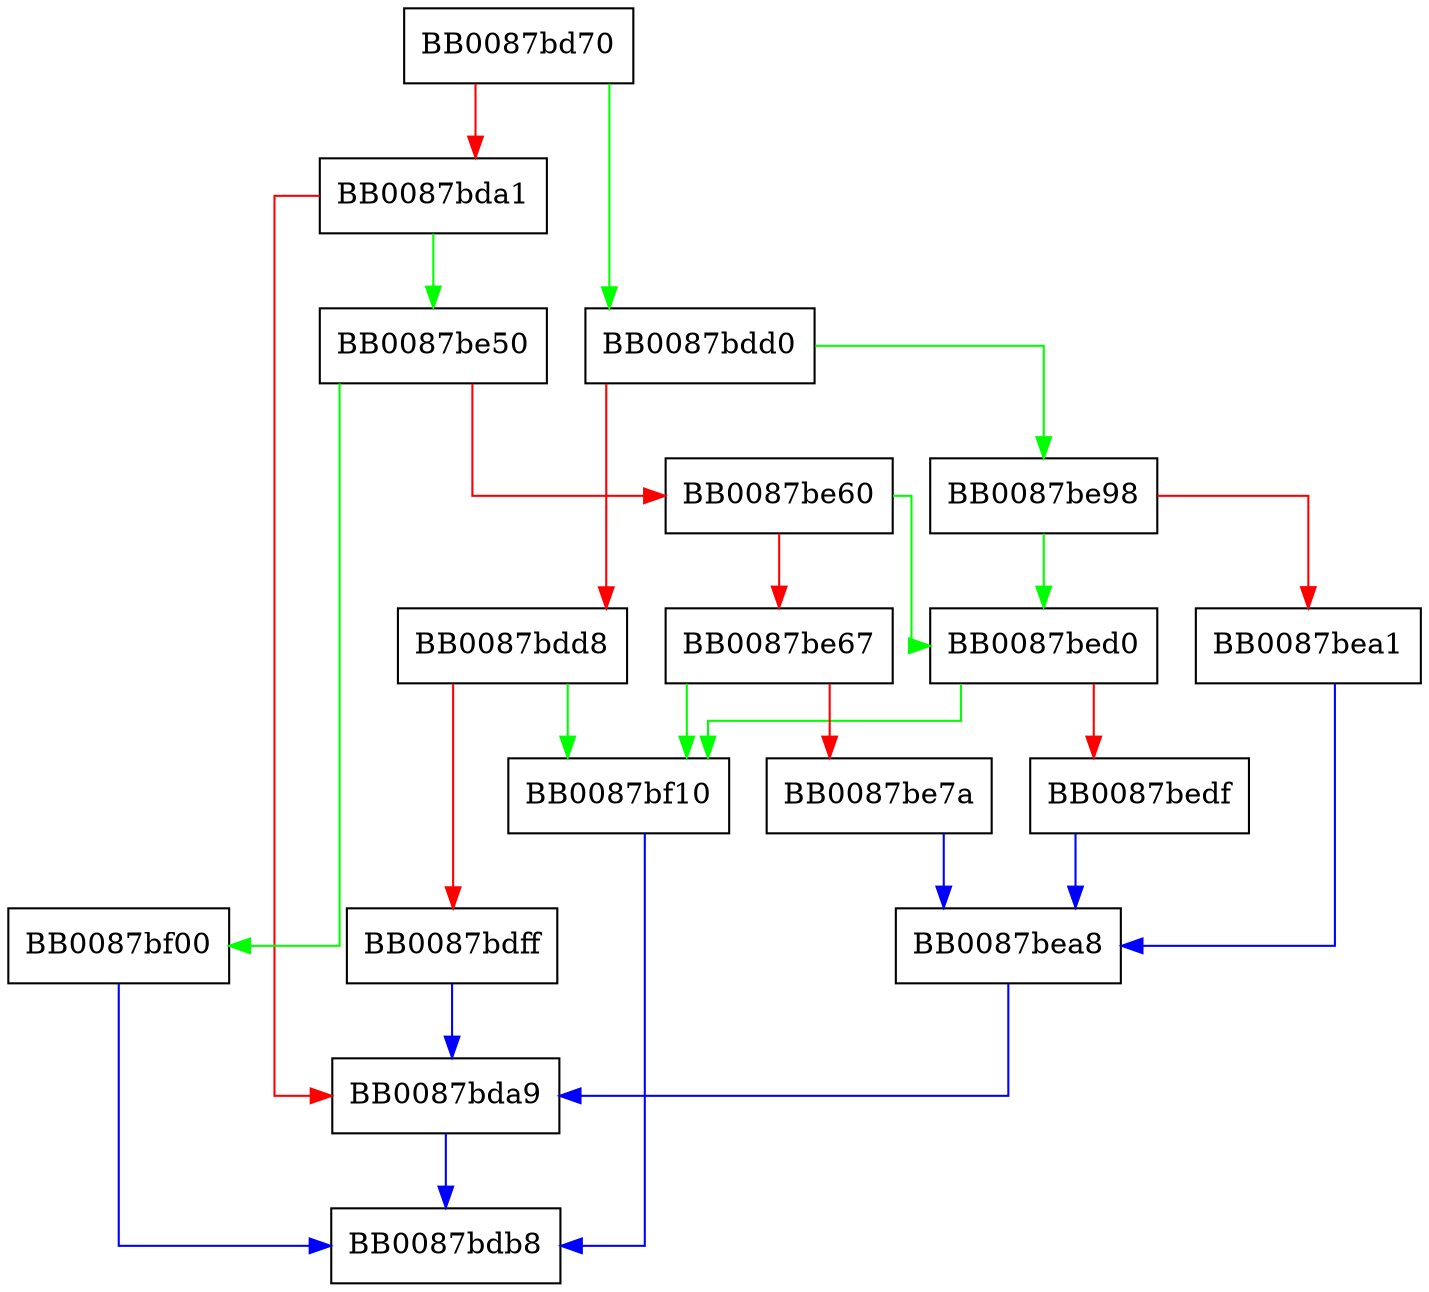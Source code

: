 digraph _IO_wdefault_pbackfail {
  node [shape="box"];
  graph [splines=ortho];
  BB0087bd70 -> BB0087bdd0 [color="green"];
  BB0087bd70 -> BB0087bda1 [color="red"];
  BB0087bda1 -> BB0087be50 [color="green"];
  BB0087bda1 -> BB0087bda9 [color="red"];
  BB0087bda9 -> BB0087bdb8 [color="blue"];
  BB0087bdd0 -> BB0087be98 [color="green"];
  BB0087bdd0 -> BB0087bdd8 [color="red"];
  BB0087bdd8 -> BB0087bf10 [color="green"];
  BB0087bdd8 -> BB0087bdff [color="red"];
  BB0087bdff -> BB0087bda9 [color="blue"];
  BB0087be50 -> BB0087bf00 [color="green"];
  BB0087be50 -> BB0087be60 [color="red"];
  BB0087be60 -> BB0087bed0 [color="green"];
  BB0087be60 -> BB0087be67 [color="red"];
  BB0087be67 -> BB0087bf10 [color="green"];
  BB0087be67 -> BB0087be7a [color="red"];
  BB0087be7a -> BB0087bea8 [color="blue"];
  BB0087be98 -> BB0087bed0 [color="green"];
  BB0087be98 -> BB0087bea1 [color="red"];
  BB0087bea1 -> BB0087bea8 [color="blue"];
  BB0087bea8 -> BB0087bda9 [color="blue"];
  BB0087bed0 -> BB0087bf10 [color="green"];
  BB0087bed0 -> BB0087bedf [color="red"];
  BB0087bedf -> BB0087bea8 [color="blue"];
  BB0087bf00 -> BB0087bdb8 [color="blue"];
  BB0087bf10 -> BB0087bdb8 [color="blue"];
}